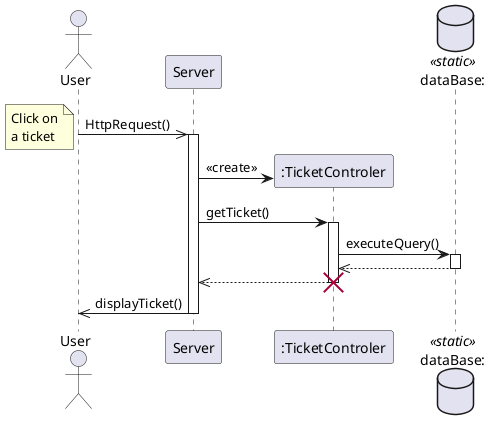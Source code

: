 @startuml consulter un ticket

actor client as "User" order 1 
participant server as "Server"   order 2
database bdd as "dataBase:" <<static>> order 4

client ->> server : HttpRequest()
activate server
note left : Click on\na ticket
create ticketCtrl as ":TicketControler" order 3
server -> ticketCtrl : <<create>>

server -> ticketCtrl : getTicket()
activate ticketCtrl

ticketCtrl -> bdd : executeQuery()
activate bdd
bdd -->> ticketCtrl
deactivate bdd

ticketCtrl -->> server
deactivate ticketCtrl
destroy ticketCtrl

server ->> client : displayTicket()
deactivate server





@enduml
